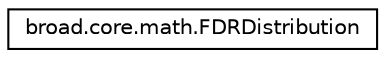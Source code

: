 digraph "Graphical Class Hierarchy"
{
  edge [fontname="Helvetica",fontsize="10",labelfontname="Helvetica",labelfontsize="10"];
  node [fontname="Helvetica",fontsize="10",shape=record];
  rankdir="LR";
  Node1 [label="broad.core.math.FDRDistribution",height=0.2,width=0.4,color="black", fillcolor="white", style="filled",URL="$classbroad_1_1core_1_1math_1_1_f_d_r_distribution.html"];
}
